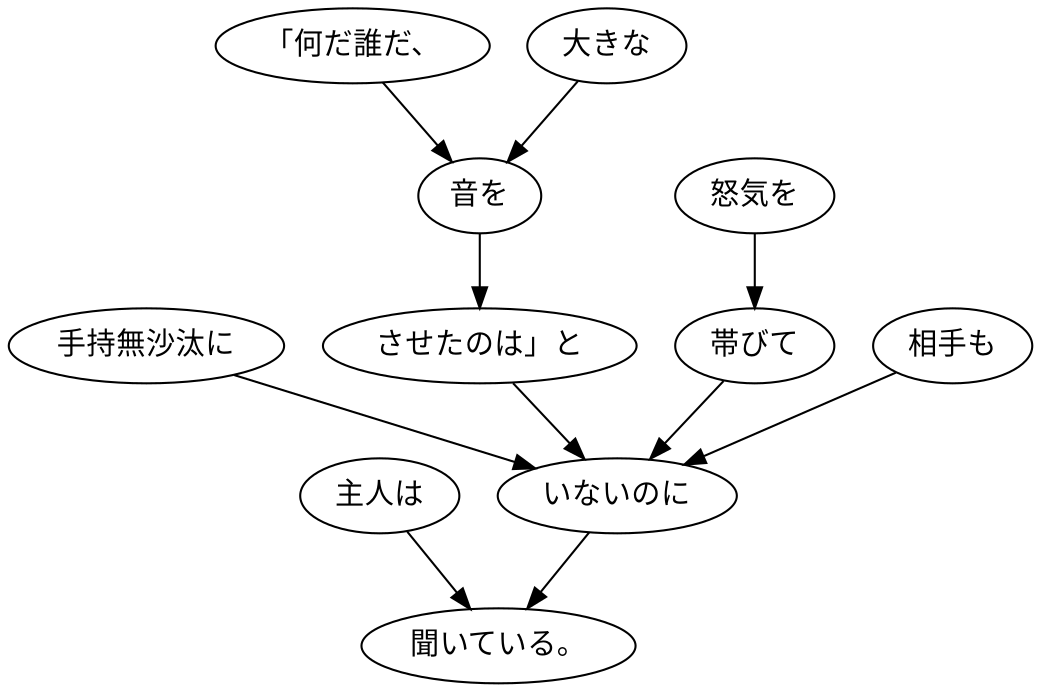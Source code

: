 digraph graph3356 {
	node0 [label="主人は"];
	node1 [label="手持無沙汰に"];
	node2 [label="「何だ誰だ、"];
	node3 [label="大きな"];
	node4 [label="音を"];
	node5 [label="させたのは」と"];
	node6 [label="怒気を"];
	node7 [label="帯びて"];
	node8 [label="相手も"];
	node9 [label="いないのに"];
	node10 [label="聞いている。"];
	node0 -> node10;
	node1 -> node9;
	node2 -> node4;
	node3 -> node4;
	node4 -> node5;
	node5 -> node9;
	node6 -> node7;
	node7 -> node9;
	node8 -> node9;
	node9 -> node10;
}

